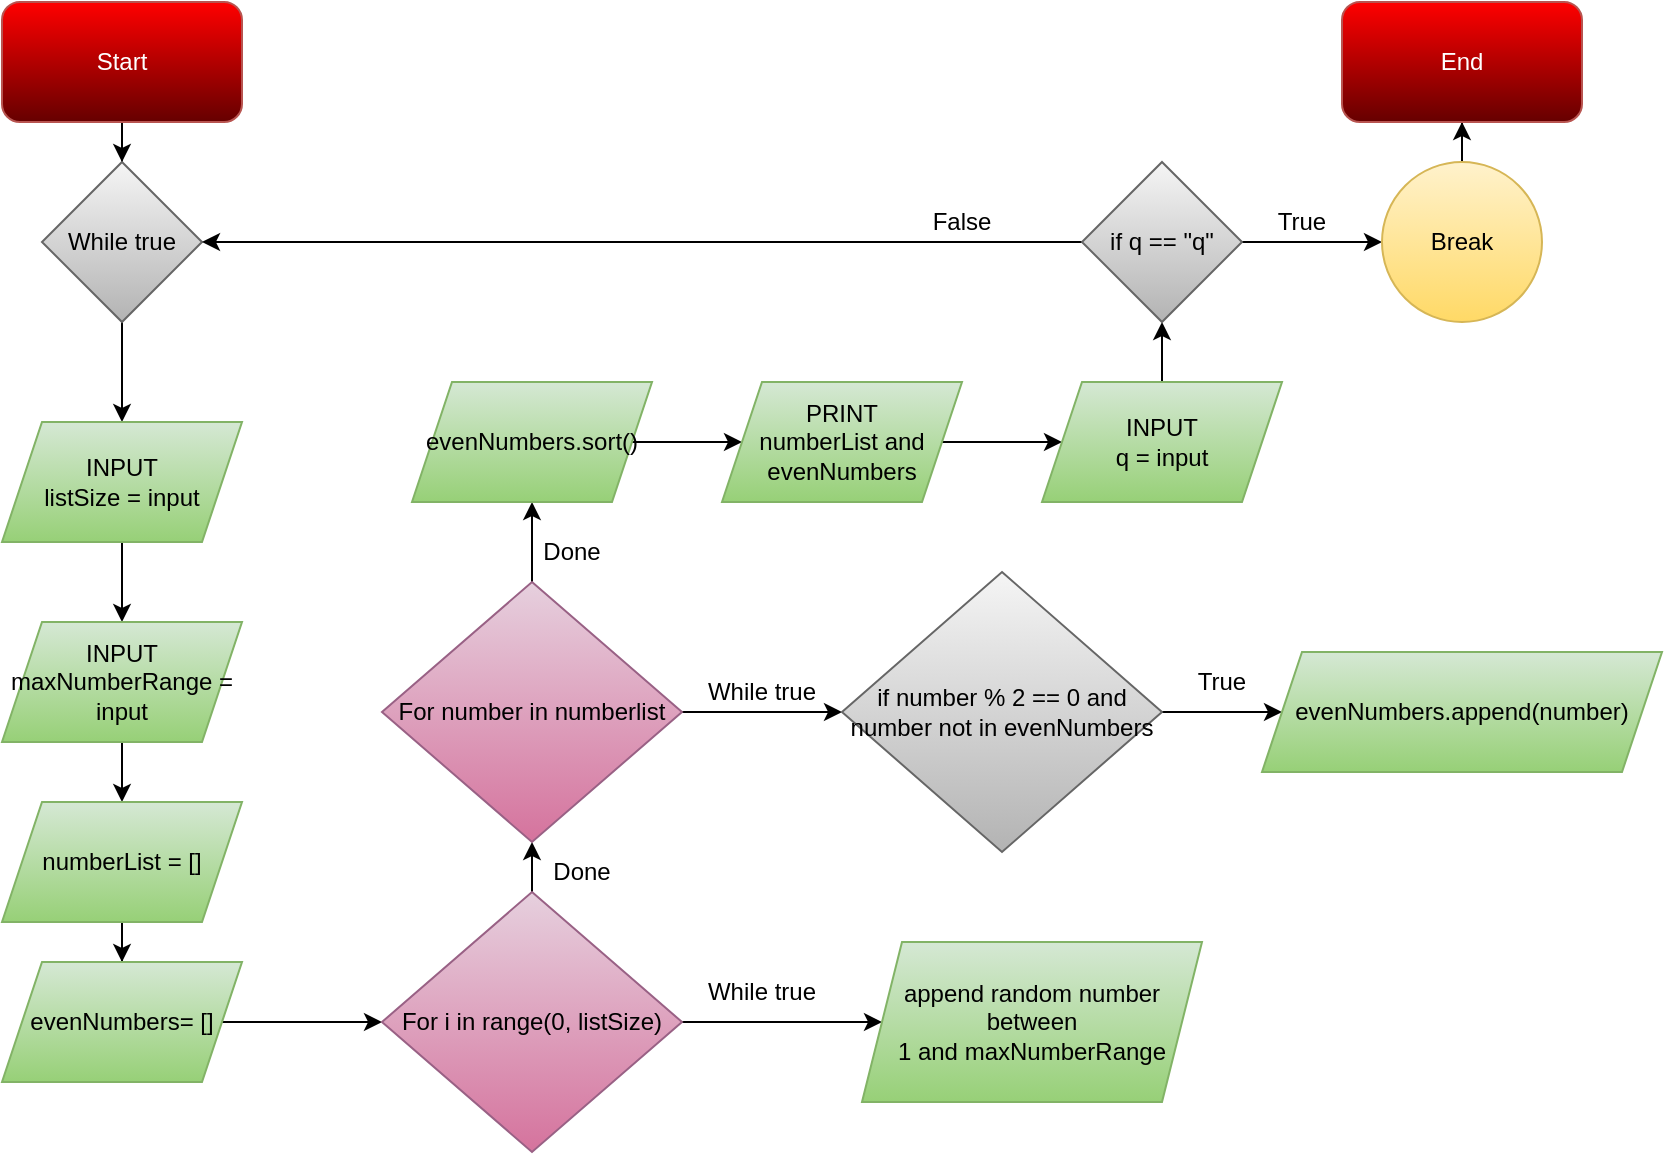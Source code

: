 <mxfile version="13.6.5" type="device"><diagram id="rsyUdl0_ylLOfCcNqIWP" name="Page-1"><mxGraphModel dx="1102" dy="650" grid="1" gridSize="10" guides="1" tooltips="1" connect="1" arrows="1" fold="1" page="1" pageScale="1" pageWidth="850" pageHeight="1100" math="0" shadow="0"><root><mxCell id="0"/><mxCell id="1" parent="0"/><mxCell id="eWJwQ9XTa0J8QJlHEJLV-3" style="edgeStyle=orthogonalEdgeStyle;rounded=0;orthogonalLoop=1;jettySize=auto;html=1;entryX=0.5;entryY=0;entryDx=0;entryDy=0;fontColor=#FFFFFF;" edge="1" parent="1" source="eWJwQ9XTa0J8QJlHEJLV-1" target="eWJwQ9XTa0J8QJlHEJLV-2"><mxGeometry relative="1" as="geometry"/></mxCell><mxCell id="eWJwQ9XTa0J8QJlHEJLV-1" value="&lt;div&gt;Start&lt;/div&gt;" style="rounded=1;whiteSpace=wrap;html=1;strokeColor=#b85450;gradientColor=#660000;fillColor=#FF0000;fontColor=#FFFFFF;" vertex="1" parent="1"><mxGeometry x="20" y="20" width="120" height="60" as="geometry"/></mxCell><mxCell id="eWJwQ9XTa0J8QJlHEJLV-5" style="edgeStyle=orthogonalEdgeStyle;rounded=0;orthogonalLoop=1;jettySize=auto;html=1;entryX=0.5;entryY=0;entryDx=0;entryDy=0;fontColor=#FFFFFF;" edge="1" parent="1" source="eWJwQ9XTa0J8QJlHEJLV-2" target="eWJwQ9XTa0J8QJlHEJLV-4"><mxGeometry relative="1" as="geometry"/></mxCell><mxCell id="eWJwQ9XTa0J8QJlHEJLV-2" value="While true" style="rhombus;whiteSpace=wrap;html=1;fillColor=#f5f5f5;gradientColor=#b3b3b3;strokeColor=#666666;" vertex="1" parent="1"><mxGeometry x="40" y="100" width="80" height="80" as="geometry"/></mxCell><mxCell id="eWJwQ9XTa0J8QJlHEJLV-7" style="edgeStyle=orthogonalEdgeStyle;rounded=0;orthogonalLoop=1;jettySize=auto;html=1;fontColor=#FFFFFF;" edge="1" parent="1" source="eWJwQ9XTa0J8QJlHEJLV-4" target="eWJwQ9XTa0J8QJlHEJLV-6"><mxGeometry relative="1" as="geometry"/></mxCell><mxCell id="eWJwQ9XTa0J8QJlHEJLV-4" value="&lt;div&gt;INPUT&lt;/div&gt;&lt;div&gt;listSize = input&lt;br&gt;&lt;/div&gt;" style="shape=parallelogram;perimeter=parallelogramPerimeter;whiteSpace=wrap;html=1;fixedSize=1;fillColor=#d5e8d4;gradientColor=#97d077;strokeColor=#82b366;" vertex="1" parent="1"><mxGeometry x="20" y="230" width="120" height="60" as="geometry"/></mxCell><mxCell id="eWJwQ9XTa0J8QJlHEJLV-9" style="edgeStyle=orthogonalEdgeStyle;rounded=0;orthogonalLoop=1;jettySize=auto;html=1;entryX=0.5;entryY=0;entryDx=0;entryDy=0;fontColor=#FFFFFF;" edge="1" parent="1" source="eWJwQ9XTa0J8QJlHEJLV-6" target="eWJwQ9XTa0J8QJlHEJLV-8"><mxGeometry relative="1" as="geometry"/></mxCell><mxCell id="eWJwQ9XTa0J8QJlHEJLV-6" value="&lt;div&gt;INPUT&lt;/div&gt;&lt;div&gt;maxNumberRange = input&lt;br&gt;&lt;/div&gt;" style="shape=parallelogram;perimeter=parallelogramPerimeter;whiteSpace=wrap;html=1;fixedSize=1;fillColor=#d5e8d4;gradientColor=#97d077;strokeColor=#82b366;" vertex="1" parent="1"><mxGeometry x="20" y="330" width="120" height="60" as="geometry"/></mxCell><mxCell id="eWJwQ9XTa0J8QJlHEJLV-11" style="edgeStyle=orthogonalEdgeStyle;rounded=0;orthogonalLoop=1;jettySize=auto;html=1;entryX=0.5;entryY=0;entryDx=0;entryDy=0;fontColor=#FFFFFF;" edge="1" parent="1" source="eWJwQ9XTa0J8QJlHEJLV-8" target="eWJwQ9XTa0J8QJlHEJLV-10"><mxGeometry relative="1" as="geometry"/></mxCell><mxCell id="eWJwQ9XTa0J8QJlHEJLV-8" value="numberList = []" style="shape=parallelogram;perimeter=parallelogramPerimeter;whiteSpace=wrap;html=1;fixedSize=1;fillColor=#d5e8d4;gradientColor=#97d077;strokeColor=#82b366;" vertex="1" parent="1"><mxGeometry x="20" y="420" width="120" height="60" as="geometry"/></mxCell><mxCell id="eWJwQ9XTa0J8QJlHEJLV-13" style="edgeStyle=orthogonalEdgeStyle;rounded=0;orthogonalLoop=1;jettySize=auto;html=1;entryX=0;entryY=0.5;entryDx=0;entryDy=0;fontColor=#FFFFFF;" edge="1" parent="1" source="eWJwQ9XTa0J8QJlHEJLV-10" target="eWJwQ9XTa0J8QJlHEJLV-12"><mxGeometry relative="1" as="geometry"/></mxCell><mxCell id="eWJwQ9XTa0J8QJlHEJLV-10" value="evenNumbers= []" style="shape=parallelogram;perimeter=parallelogramPerimeter;whiteSpace=wrap;html=1;fixedSize=1;fillColor=#d5e8d4;gradientColor=#97d077;strokeColor=#82b366;" vertex="1" parent="1"><mxGeometry x="20" y="500" width="120" height="60" as="geometry"/></mxCell><mxCell id="eWJwQ9XTa0J8QJlHEJLV-15" style="edgeStyle=orthogonalEdgeStyle;rounded=0;orthogonalLoop=1;jettySize=auto;html=1;fontColor=#FFFFFF;" edge="1" parent="1" source="eWJwQ9XTa0J8QJlHEJLV-12" target="eWJwQ9XTa0J8QJlHEJLV-14"><mxGeometry relative="1" as="geometry"/></mxCell><mxCell id="eWJwQ9XTa0J8QJlHEJLV-20" style="edgeStyle=orthogonalEdgeStyle;rounded=0;orthogonalLoop=1;jettySize=auto;html=1;entryX=0.5;entryY=1;entryDx=0;entryDy=0;fontColor=#000000;" edge="1" parent="1" source="eWJwQ9XTa0J8QJlHEJLV-12" target="eWJwQ9XTa0J8QJlHEJLV-19"><mxGeometry relative="1" as="geometry"/></mxCell><mxCell id="eWJwQ9XTa0J8QJlHEJLV-12" value="For i in range(0, listSize)" style="rhombus;whiteSpace=wrap;html=1;fillColor=#e6d0de;gradientColor=#d5739d;strokeColor=#996185;" vertex="1" parent="1"><mxGeometry x="210" y="465" width="150" height="130" as="geometry"/></mxCell><mxCell id="eWJwQ9XTa0J8QJlHEJLV-14" value="&lt;div&gt;append random number between &lt;br&gt;&lt;/div&gt;&lt;div&gt;1 and maxNumberRange&lt;/div&gt;" style="shape=parallelogram;perimeter=parallelogramPerimeter;whiteSpace=wrap;html=1;fixedSize=1;fillColor=#d5e8d4;gradientColor=#97d077;strokeColor=#82b366;" vertex="1" parent="1"><mxGeometry x="450" y="490" width="170" height="80" as="geometry"/></mxCell><mxCell id="eWJwQ9XTa0J8QJlHEJLV-17" value="While true" style="text;html=1;strokeColor=none;fillColor=none;align=center;verticalAlign=middle;whiteSpace=wrap;rounded=0;" vertex="1" parent="1"><mxGeometry x="360" y="360" width="80" height="10" as="geometry"/></mxCell><mxCell id="eWJwQ9XTa0J8QJlHEJLV-24" style="edgeStyle=orthogonalEdgeStyle;rounded=0;orthogonalLoop=1;jettySize=auto;html=1;entryX=0;entryY=0.5;entryDx=0;entryDy=0;fontColor=#000000;" edge="1" parent="1" source="eWJwQ9XTa0J8QJlHEJLV-19" target="eWJwQ9XTa0J8QJlHEJLV-23"><mxGeometry relative="1" as="geometry"/></mxCell><mxCell id="eWJwQ9XTa0J8QJlHEJLV-32" style="edgeStyle=orthogonalEdgeStyle;rounded=0;orthogonalLoop=1;jettySize=auto;html=1;entryX=0.5;entryY=1;entryDx=0;entryDy=0;fontColor=#000000;" edge="1" parent="1" source="eWJwQ9XTa0J8QJlHEJLV-19" target="eWJwQ9XTa0J8QJlHEJLV-31"><mxGeometry relative="1" as="geometry"/></mxCell><mxCell id="eWJwQ9XTa0J8QJlHEJLV-19" value="For number in numberlist" style="rhombus;whiteSpace=wrap;html=1;fillColor=#e6d0de;gradientColor=#d5739d;strokeColor=#996185;" vertex="1" parent="1"><mxGeometry x="210" y="310" width="150" height="130" as="geometry"/></mxCell><mxCell id="eWJwQ9XTa0J8QJlHEJLV-21" value="Done" style="text;html=1;strokeColor=none;fillColor=none;align=center;verticalAlign=middle;whiteSpace=wrap;rounded=0;fontColor=#000000;" vertex="1" parent="1"><mxGeometry x="290" y="445" width="40" height="20" as="geometry"/></mxCell><mxCell id="eWJwQ9XTa0J8QJlHEJLV-28" style="edgeStyle=orthogonalEdgeStyle;rounded=0;orthogonalLoop=1;jettySize=auto;html=1;entryX=0;entryY=0.5;entryDx=0;entryDy=0;fontColor=#000000;" edge="1" parent="1" source="eWJwQ9XTa0J8QJlHEJLV-23" target="eWJwQ9XTa0J8QJlHEJLV-27"><mxGeometry relative="1" as="geometry"/></mxCell><mxCell id="eWJwQ9XTa0J8QJlHEJLV-23" value="if number % 2 == 0 and number not in evenNumbers" style="rhombus;whiteSpace=wrap;html=1;fillColor=#f5f5f5;gradientColor=#b3b3b3;strokeColor=#666666;" vertex="1" parent="1"><mxGeometry x="440" y="305" width="160" height="140" as="geometry"/></mxCell><mxCell id="eWJwQ9XTa0J8QJlHEJLV-27" value="evenNumbers.append(number)" style="shape=parallelogram;perimeter=parallelogramPerimeter;whiteSpace=wrap;html=1;fixedSize=1;fillColor=#d5e8d4;gradientColor=#97d077;strokeColor=#82b366;" vertex="1" parent="1"><mxGeometry x="650" y="345" width="200" height="60" as="geometry"/></mxCell><mxCell id="eWJwQ9XTa0J8QJlHEJLV-29" value="True" style="text;html=1;strokeColor=none;fillColor=none;align=center;verticalAlign=middle;whiteSpace=wrap;rounded=0;fontColor=#000000;" vertex="1" parent="1"><mxGeometry x="610" y="350" width="40" height="20" as="geometry"/></mxCell><mxCell id="eWJwQ9XTa0J8QJlHEJLV-37" style="edgeStyle=orthogonalEdgeStyle;rounded=0;orthogonalLoop=1;jettySize=auto;html=1;fontColor=#000000;" edge="1" parent="1" source="eWJwQ9XTa0J8QJlHEJLV-31" target="eWJwQ9XTa0J8QJlHEJLV-36"><mxGeometry relative="1" as="geometry"/></mxCell><mxCell id="eWJwQ9XTa0J8QJlHEJLV-31" value="evenNumbers.sort()" style="shape=parallelogram;perimeter=parallelogramPerimeter;whiteSpace=wrap;html=1;fixedSize=1;fillColor=#d5e8d4;gradientColor=#97d077;strokeColor=#82b366;" vertex="1" parent="1"><mxGeometry x="225" y="210" width="120" height="60" as="geometry"/></mxCell><mxCell id="eWJwQ9XTa0J8QJlHEJLV-34" value="Done" style="text;html=1;strokeColor=none;fillColor=none;align=center;verticalAlign=middle;whiteSpace=wrap;rounded=0;fontColor=#000000;" vertex="1" parent="1"><mxGeometry x="285" y="285" width="40" height="20" as="geometry"/></mxCell><mxCell id="eWJwQ9XTa0J8QJlHEJLV-35" value="While true" style="text;html=1;strokeColor=none;fillColor=none;align=center;verticalAlign=middle;whiteSpace=wrap;rounded=0;" vertex="1" parent="1"><mxGeometry x="360" y="510" width="80" height="10" as="geometry"/></mxCell><mxCell id="eWJwQ9XTa0J8QJlHEJLV-39" style="edgeStyle=orthogonalEdgeStyle;rounded=0;orthogonalLoop=1;jettySize=auto;html=1;entryX=0;entryY=0.5;entryDx=0;entryDy=0;fontColor=#000000;" edge="1" parent="1" source="eWJwQ9XTa0J8QJlHEJLV-36" target="eWJwQ9XTa0J8QJlHEJLV-38"><mxGeometry relative="1" as="geometry"/></mxCell><mxCell id="eWJwQ9XTa0J8QJlHEJLV-36" value="&lt;div&gt;PRINT&lt;/div&gt;&lt;div&gt;numberList and evenNumbers&lt;br&gt;&lt;/div&gt;" style="shape=parallelogram;perimeter=parallelogramPerimeter;whiteSpace=wrap;html=1;fixedSize=1;fillColor=#d5e8d4;gradientColor=#97d077;strokeColor=#82b366;" vertex="1" parent="1"><mxGeometry x="380" y="210" width="120" height="60" as="geometry"/></mxCell><mxCell id="eWJwQ9XTa0J8QJlHEJLV-43" style="edgeStyle=orthogonalEdgeStyle;rounded=0;orthogonalLoop=1;jettySize=auto;html=1;entryX=0.5;entryY=1;entryDx=0;entryDy=0;fontColor=#000000;" edge="1" parent="1" source="eWJwQ9XTa0J8QJlHEJLV-38" target="eWJwQ9XTa0J8QJlHEJLV-40"><mxGeometry relative="1" as="geometry"/></mxCell><mxCell id="eWJwQ9XTa0J8QJlHEJLV-38" value="&lt;div&gt;INPUT&lt;/div&gt;&lt;div&gt;q = input&lt;br&gt;&lt;/div&gt;" style="shape=parallelogram;perimeter=parallelogramPerimeter;whiteSpace=wrap;html=1;fixedSize=1;fillColor=#d5e8d4;gradientColor=#97d077;strokeColor=#82b366;" vertex="1" parent="1"><mxGeometry x="540" y="210" width="120" height="60" as="geometry"/></mxCell><mxCell id="eWJwQ9XTa0J8QJlHEJLV-42" style="edgeStyle=orthogonalEdgeStyle;rounded=0;orthogonalLoop=1;jettySize=auto;html=1;entryX=0;entryY=0.5;entryDx=0;entryDy=0;fontColor=#000000;" edge="1" parent="1" source="eWJwQ9XTa0J8QJlHEJLV-40" target="eWJwQ9XTa0J8QJlHEJLV-41"><mxGeometry relative="1" as="geometry"/></mxCell><mxCell id="eWJwQ9XTa0J8QJlHEJLV-44" style="edgeStyle=orthogonalEdgeStyle;rounded=0;orthogonalLoop=1;jettySize=auto;html=1;entryX=1;entryY=0.5;entryDx=0;entryDy=0;fontColor=#000000;" edge="1" parent="1" source="eWJwQ9XTa0J8QJlHEJLV-40" target="eWJwQ9XTa0J8QJlHEJLV-2"><mxGeometry relative="1" as="geometry"/></mxCell><mxCell id="eWJwQ9XTa0J8QJlHEJLV-40" value="if q == &quot;q&quot;" style="rhombus;whiteSpace=wrap;html=1;fillColor=#f5f5f5;gradientColor=#b3b3b3;strokeColor=#666666;" vertex="1" parent="1"><mxGeometry x="560" y="100" width="80" height="80" as="geometry"/></mxCell><mxCell id="eWJwQ9XTa0J8QJlHEJLV-46" style="edgeStyle=orthogonalEdgeStyle;rounded=0;orthogonalLoop=1;jettySize=auto;html=1;entryX=0.5;entryY=1;entryDx=0;entryDy=0;fontColor=#000000;" edge="1" parent="1" source="eWJwQ9XTa0J8QJlHEJLV-41" target="eWJwQ9XTa0J8QJlHEJLV-45"><mxGeometry relative="1" as="geometry"/></mxCell><mxCell id="eWJwQ9XTa0J8QJlHEJLV-41" value="Break" style="ellipse;whiteSpace=wrap;html=1;aspect=fixed;fillColor=#fff2cc;gradientColor=#ffd966;strokeColor=#d6b656;" vertex="1" parent="1"><mxGeometry x="710" y="100" width="80" height="80" as="geometry"/></mxCell><mxCell id="eWJwQ9XTa0J8QJlHEJLV-45" value="End" style="rounded=1;whiteSpace=wrap;html=1;strokeColor=#b85450;gradientColor=#660000;fillColor=#FF0000;fontColor=#FFFFFF;" vertex="1" parent="1"><mxGeometry x="690" y="20" width="120" height="60" as="geometry"/></mxCell><mxCell id="eWJwQ9XTa0J8QJlHEJLV-47" value="True" style="text;html=1;strokeColor=none;fillColor=none;align=center;verticalAlign=middle;whiteSpace=wrap;rounded=0;fontColor=#000000;" vertex="1" parent="1"><mxGeometry x="650" y="120" width="40" height="20" as="geometry"/></mxCell><mxCell id="eWJwQ9XTa0J8QJlHEJLV-48" value="False" style="text;html=1;strokeColor=none;fillColor=none;align=center;verticalAlign=middle;whiteSpace=wrap;rounded=0;fontColor=#000000;" vertex="1" parent="1"><mxGeometry x="480" y="120" width="40" height="20" as="geometry"/></mxCell></root></mxGraphModel></diagram></mxfile>